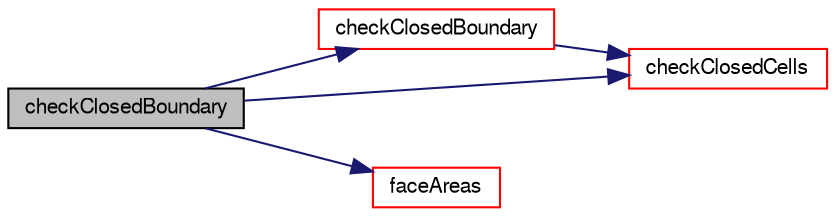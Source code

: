 digraph "checkClosedBoundary"
{
  bgcolor="transparent";
  edge [fontname="FreeSans",fontsize="10",labelfontname="FreeSans",labelfontsize="10"];
  node [fontname="FreeSans",fontsize="10",shape=record];
  rankdir="LR";
  Node47645 [label="checkClosedBoundary",height=0.2,width=0.4,color="black", fillcolor="grey75", style="filled", fontcolor="black"];
  Node47645 -> Node47646 [color="midnightblue",fontsize="10",style="solid",fontname="FreeSans"];
  Node47646 [label="checkClosedBoundary",height=0.2,width=0.4,color="red",URL="$a27530.html#a930bca98a0d534f2dc0f0d0c550011a6",tooltip="Check boundary for closedness. "];
  Node47646 -> Node47647 [color="midnightblue",fontsize="10",style="solid",fontname="FreeSans"];
  Node47647 [label="checkClosedCells",height=0.2,width=0.4,color="red",URL="$a27530.html#af0e7222539cef4406854c6aca017cc11",tooltip="Check cells for closedness. "];
  Node47645 -> Node47647 [color="midnightblue",fontsize="10",style="solid",fontname="FreeSans"];
  Node47645 -> Node47802 [color="midnightblue",fontsize="10",style="solid",fontname="FreeSans"];
  Node47802 [label="faceAreas",height=0.2,width=0.4,color="red",URL="$a27530.html#adefd042a02b5fa7ab8ab95063a631420"];
}
